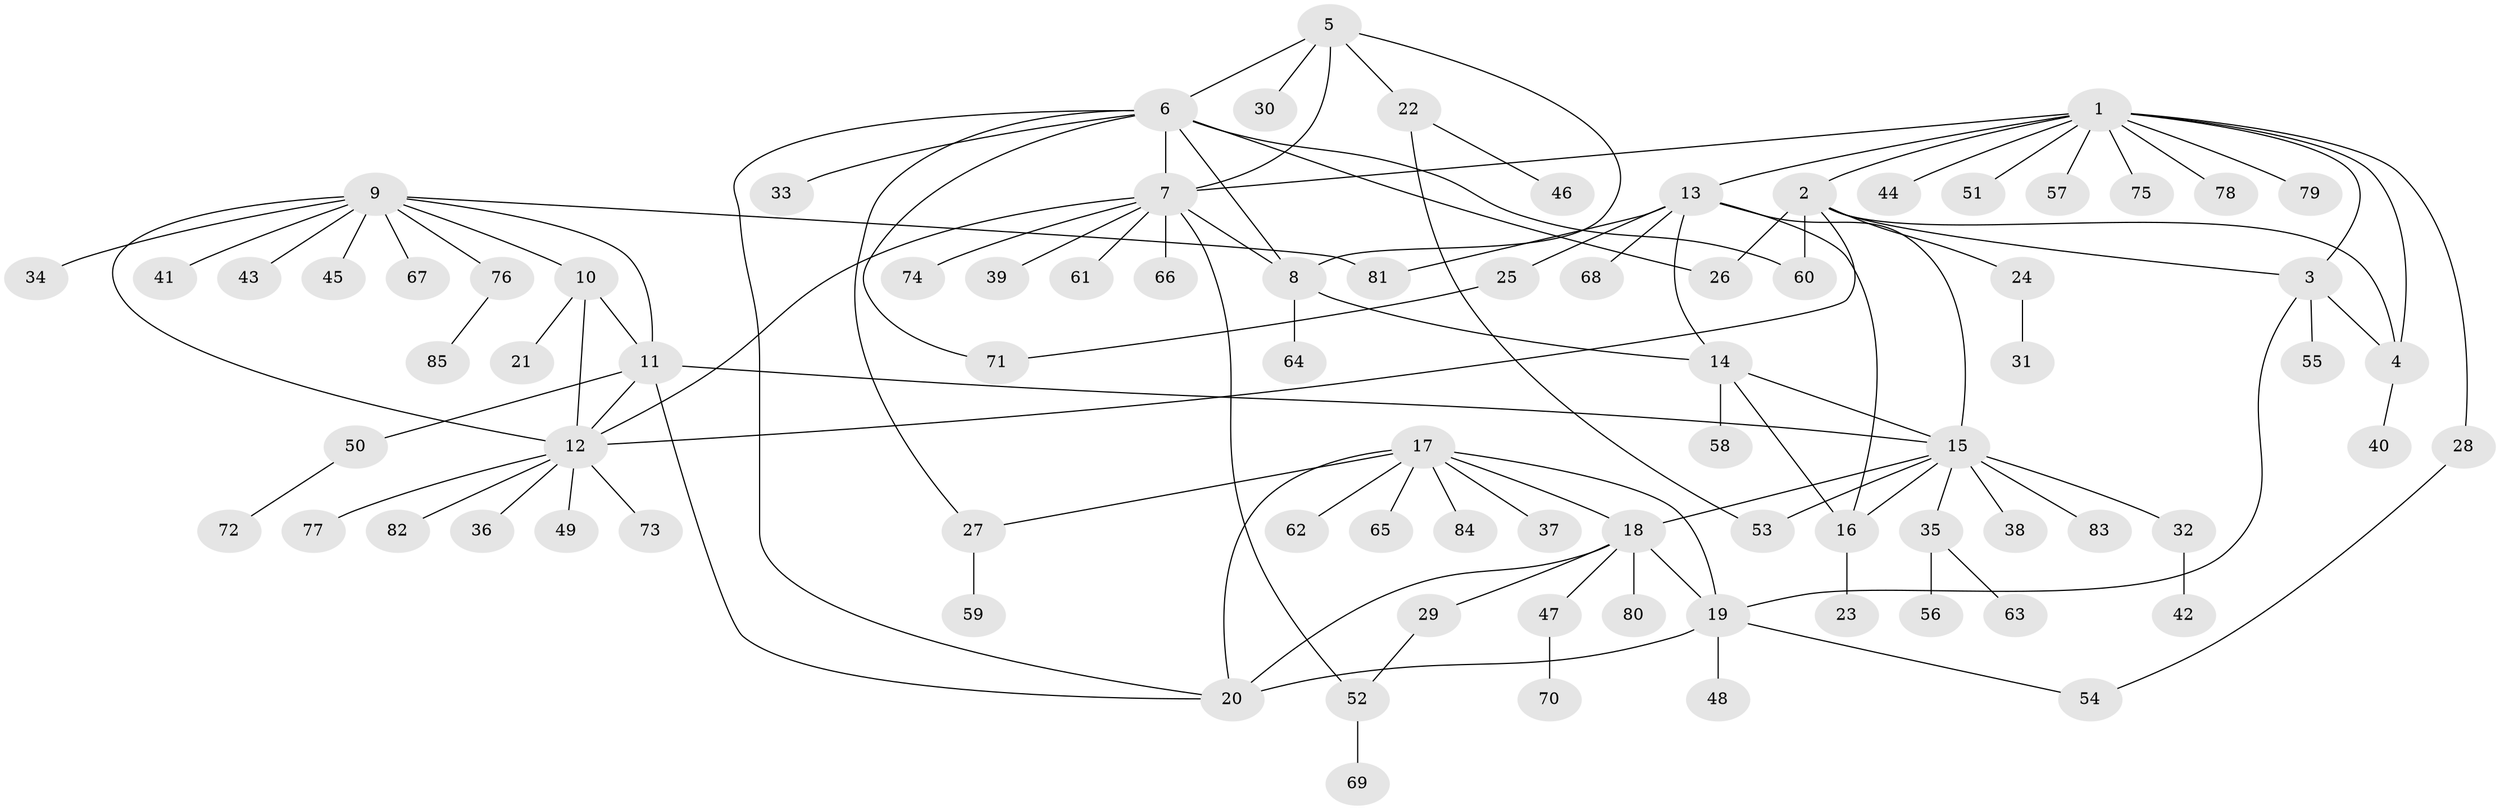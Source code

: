 // coarse degree distribution, {4: 0.029411764705882353, 1: 0.7352941176470589, 3: 0.08823529411764706, 2: 0.029411764705882353, 5: 0.058823529411764705, 16: 0.029411764705882353, 12: 0.029411764705882353}
// Generated by graph-tools (version 1.1) at 2025/57/03/04/25 21:57:29]
// undirected, 85 vertices, 113 edges
graph export_dot {
graph [start="1"]
  node [color=gray90,style=filled];
  1;
  2;
  3;
  4;
  5;
  6;
  7;
  8;
  9;
  10;
  11;
  12;
  13;
  14;
  15;
  16;
  17;
  18;
  19;
  20;
  21;
  22;
  23;
  24;
  25;
  26;
  27;
  28;
  29;
  30;
  31;
  32;
  33;
  34;
  35;
  36;
  37;
  38;
  39;
  40;
  41;
  42;
  43;
  44;
  45;
  46;
  47;
  48;
  49;
  50;
  51;
  52;
  53;
  54;
  55;
  56;
  57;
  58;
  59;
  60;
  61;
  62;
  63;
  64;
  65;
  66;
  67;
  68;
  69;
  70;
  71;
  72;
  73;
  74;
  75;
  76;
  77;
  78;
  79;
  80;
  81;
  82;
  83;
  84;
  85;
  1 -- 2;
  1 -- 3;
  1 -- 4;
  1 -- 7;
  1 -- 13;
  1 -- 28;
  1 -- 44;
  1 -- 51;
  1 -- 57;
  1 -- 75;
  1 -- 78;
  1 -- 79;
  2 -- 3;
  2 -- 4;
  2 -- 12;
  2 -- 24;
  2 -- 26;
  2 -- 60;
  3 -- 4;
  3 -- 19;
  3 -- 55;
  4 -- 40;
  5 -- 6;
  5 -- 7;
  5 -- 8;
  5 -- 22;
  5 -- 30;
  6 -- 7;
  6 -- 8;
  6 -- 20;
  6 -- 26;
  6 -- 27;
  6 -- 33;
  6 -- 60;
  6 -- 71;
  7 -- 8;
  7 -- 12;
  7 -- 39;
  7 -- 52;
  7 -- 61;
  7 -- 66;
  7 -- 74;
  8 -- 14;
  8 -- 64;
  9 -- 10;
  9 -- 11;
  9 -- 12;
  9 -- 34;
  9 -- 41;
  9 -- 43;
  9 -- 45;
  9 -- 67;
  9 -- 76;
  9 -- 81;
  10 -- 11;
  10 -- 12;
  10 -- 21;
  11 -- 12;
  11 -- 15;
  11 -- 20;
  11 -- 50;
  12 -- 36;
  12 -- 49;
  12 -- 73;
  12 -- 77;
  12 -- 82;
  13 -- 14;
  13 -- 15;
  13 -- 16;
  13 -- 25;
  13 -- 68;
  13 -- 81;
  14 -- 15;
  14 -- 16;
  14 -- 58;
  15 -- 16;
  15 -- 18;
  15 -- 32;
  15 -- 35;
  15 -- 38;
  15 -- 53;
  15 -- 83;
  16 -- 23;
  17 -- 18;
  17 -- 19;
  17 -- 20;
  17 -- 27;
  17 -- 37;
  17 -- 62;
  17 -- 65;
  17 -- 84;
  18 -- 19;
  18 -- 20;
  18 -- 29;
  18 -- 47;
  18 -- 80;
  19 -- 20;
  19 -- 48;
  19 -- 54;
  22 -- 46;
  22 -- 53;
  24 -- 31;
  25 -- 71;
  27 -- 59;
  28 -- 54;
  29 -- 52;
  32 -- 42;
  35 -- 56;
  35 -- 63;
  47 -- 70;
  50 -- 72;
  52 -- 69;
  76 -- 85;
}
